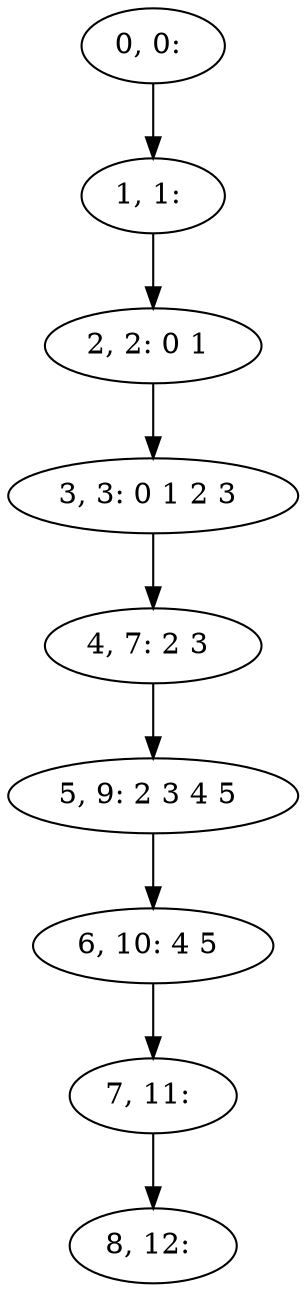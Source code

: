digraph G {
0[label="0, 0: "];
1[label="1, 1: "];
2[label="2, 2: 0 1 "];
3[label="3, 3: 0 1 2 3 "];
4[label="4, 7: 2 3 "];
5[label="5, 9: 2 3 4 5 "];
6[label="6, 10: 4 5 "];
7[label="7, 11: "];
8[label="8, 12: "];
0->1 ;
1->2 ;
2->3 ;
3->4 ;
4->5 ;
5->6 ;
6->7 ;
7->8 ;
}
